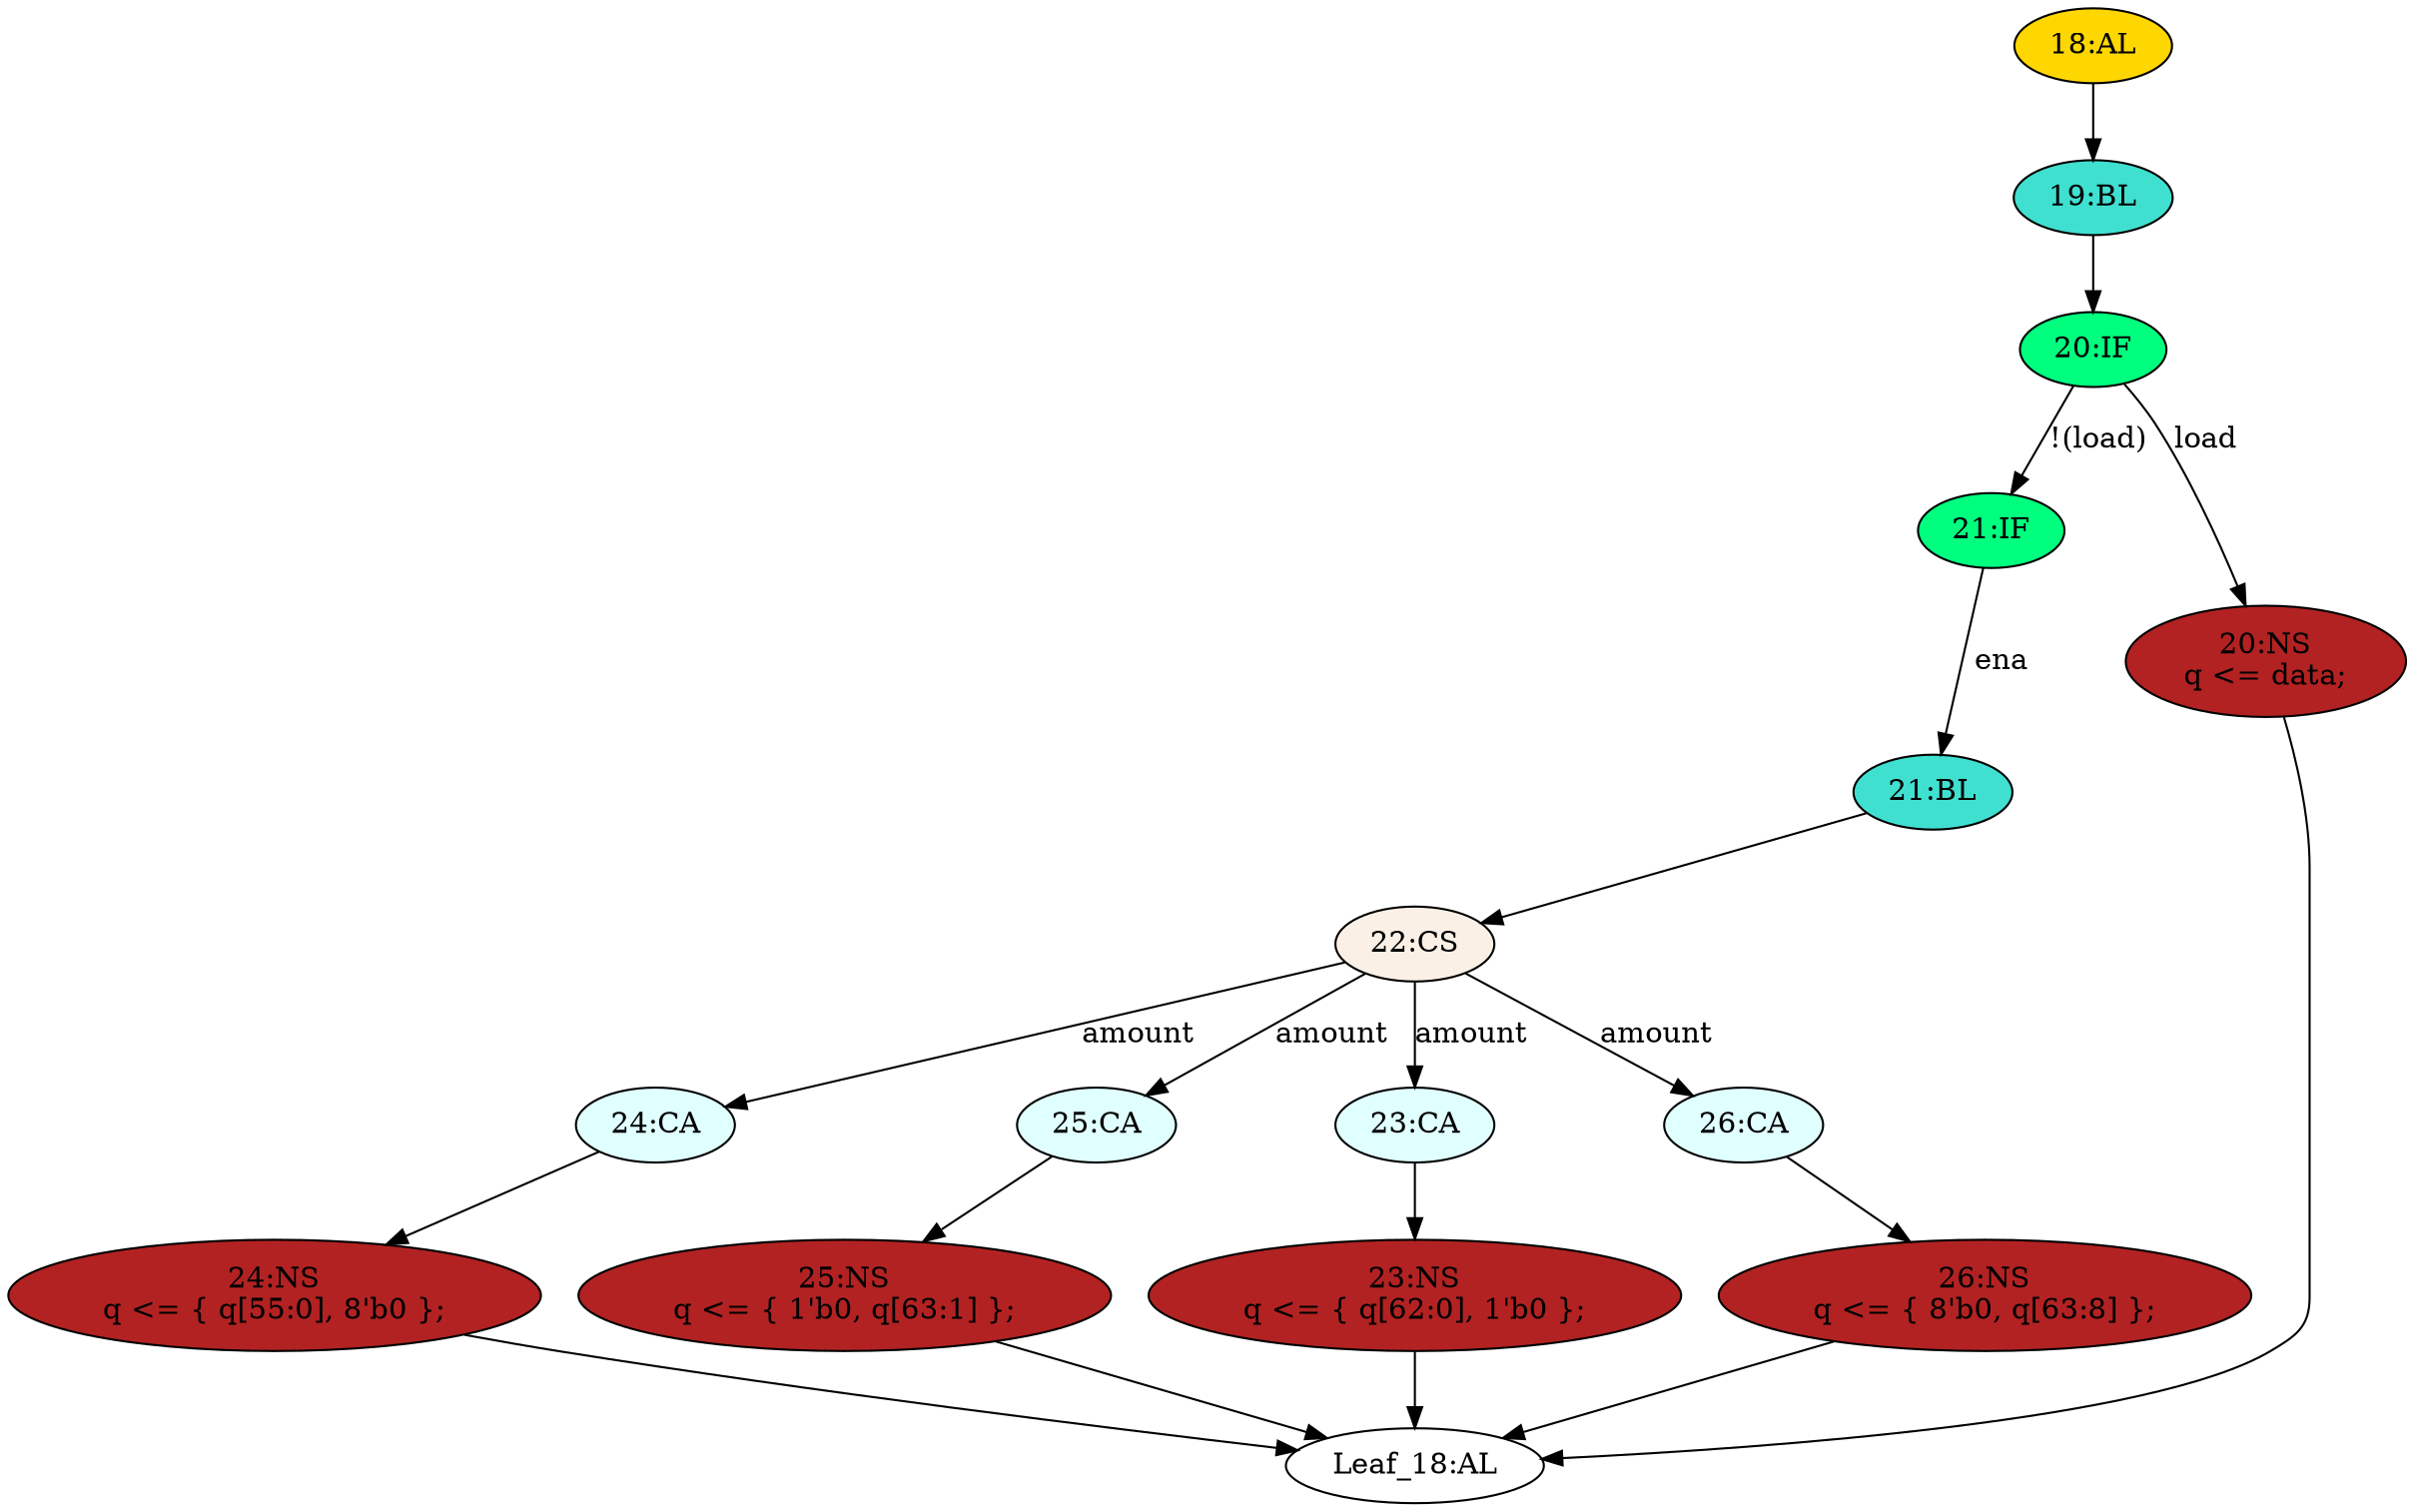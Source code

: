 strict digraph "" {
	node [label="\N"];
	"24:CA"	[ast="<pyverilog.vparser.ast.Case object at 0x7fbdf1399e90>",
		fillcolor=lightcyan,
		label="24:CA",
		statements="[]",
		style=filled,
		typ=Case];
	"24:NS"	[ast="<pyverilog.vparser.ast.NonblockingSubstitution object at 0x7fbdf1399f10>",
		fillcolor=firebrick,
		label="24:NS
q <= { q[55:0], 8'b0 };",
		statements="[<pyverilog.vparser.ast.NonblockingSubstitution object at 0x7fbdf1399f10>]",
		style=filled,
		typ=NonblockingSubstitution];
	"24:CA" -> "24:NS"	[cond="[]",
		lineno=None];
	"19:BL"	[ast="<pyverilog.vparser.ast.Block object at 0x7fbdf1399c50>",
		fillcolor=turquoise,
		label="19:BL",
		statements="[]",
		style=filled,
		typ=Block];
	"20:IF"	[ast="<pyverilog.vparser.ast.IfStatement object at 0x7fbdf1399c90>",
		fillcolor=springgreen,
		label="20:IF",
		statements="[]",
		style=filled,
		typ=IfStatement];
	"19:BL" -> "20:IF"	[cond="[]",
		lineno=None];
	"21:BL"	[ast="<pyverilog.vparser.ast.Block object at 0x7fbdf1399d90>",
		fillcolor=turquoise,
		label="21:BL",
		statements="[]",
		style=filled,
		typ=Block];
	"22:CS"	[ast="<pyverilog.vparser.ast.CaseStatement object at 0x7fbdf1399dd0>",
		fillcolor=linen,
		label="22:CS",
		statements="[]",
		style=filled,
		typ=CaseStatement];
	"21:BL" -> "22:CS"	[cond="[]",
		lineno=None];
	"23:NS"	[ast="<pyverilog.vparser.ast.NonblockingSubstitution object at 0x7fbdf1399990>",
		fillcolor=firebrick,
		label="23:NS
q <= { q[62:0], 1'b0 };",
		statements="[<pyverilog.vparser.ast.NonblockingSubstitution object at 0x7fbdf1399990>]",
		style=filled,
		typ=NonblockingSubstitution];
	"Leaf_18:AL"	[def_var="['q']",
		label="Leaf_18:AL"];
	"23:NS" -> "Leaf_18:AL"	[cond="[]",
		lineno=None];
	"25:CA"	[ast="<pyverilog.vparser.ast.Case object at 0x7fbdf13ae1d0>",
		fillcolor=lightcyan,
		label="25:CA",
		statements="[]",
		style=filled,
		typ=Case];
	"25:NS"	[ast="<pyverilog.vparser.ast.NonblockingSubstitution object at 0x7fbdf13ae250>",
		fillcolor=firebrick,
		label="25:NS
q <= { 1'b0, q[63:1] };",
		statements="[<pyverilog.vparser.ast.NonblockingSubstitution object at 0x7fbdf13ae250>]",
		style=filled,
		typ=NonblockingSubstitution];
	"25:CA" -> "25:NS"	[cond="[]",
		lineno=None];
	"21:IF"	[ast="<pyverilog.vparser.ast.IfStatement object at 0x7fbdf1399d10>",
		fillcolor=springgreen,
		label="21:IF",
		statements="[]",
		style=filled,
		typ=IfStatement];
	"21:IF" -> "21:BL"	[cond="['ena']",
		label=ena,
		lineno=21];
	"23:CA"	[ast="<pyverilog.vparser.ast.Case object at 0x7fbdf1399850>",
		fillcolor=lightcyan,
		label="23:CA",
		statements="[]",
		style=filled,
		typ=Case];
	"23:CA" -> "23:NS"	[cond="[]",
		lineno=None];
	"25:NS" -> "Leaf_18:AL"	[cond="[]",
		lineno=None];
	"20:NS"	[ast="<pyverilog.vparser.ast.NonblockingSubstitution object at 0x7fbdf13ae8d0>",
		fillcolor=firebrick,
		label="20:NS
q <= data;",
		statements="[<pyverilog.vparser.ast.NonblockingSubstitution object at 0x7fbdf13ae8d0>]",
		style=filled,
		typ=NonblockingSubstitution];
	"20:NS" -> "Leaf_18:AL"	[cond="[]",
		lineno=None];
	"22:CS" -> "24:CA"	[cond="['amount']",
		label=amount,
		lineno=22];
	"22:CS" -> "25:CA"	[cond="['amount']",
		label=amount,
		lineno=22];
	"22:CS" -> "23:CA"	[cond="['amount']",
		label=amount,
		lineno=22];
	"26:CA"	[ast="<pyverilog.vparser.ast.Case object at 0x7fbdf13ae510>",
		fillcolor=lightcyan,
		label="26:CA",
		statements="[]",
		style=filled,
		typ=Case];
	"22:CS" -> "26:CA"	[cond="['amount']",
		label=amount,
		lineno=22];
	"26:NS"	[ast="<pyverilog.vparser.ast.NonblockingSubstitution object at 0x7fbdf13ae590>",
		fillcolor=firebrick,
		label="26:NS
q <= { 8'b0, q[63:8] };",
		statements="[<pyverilog.vparser.ast.NonblockingSubstitution object at 0x7fbdf13ae590>]",
		style=filled,
		typ=NonblockingSubstitution];
	"26:NS" -> "Leaf_18:AL"	[cond="[]",
		lineno=None];
	"26:CA" -> "26:NS"	[cond="[]",
		lineno=None];
	"24:NS" -> "Leaf_18:AL"	[cond="[]",
		lineno=None];
	"18:AL"	[ast="<pyverilog.vparser.ast.Always object at 0x7fbdf13aeb10>",
		clk_sens=True,
		fillcolor=gold,
		label="18:AL",
		sens="['clk']",
		statements="[]",
		style=filled,
		typ=Always,
		use_var="['load', 'ena', 'amount', 'data', 'q']"];
	"18:AL" -> "19:BL"	[cond="[]",
		lineno=None];
	"20:IF" -> "21:IF"	[cond="['load']",
		label="!(load)",
		lineno=20];
	"20:IF" -> "20:NS"	[cond="['load']",
		label=load,
		lineno=20];
}
